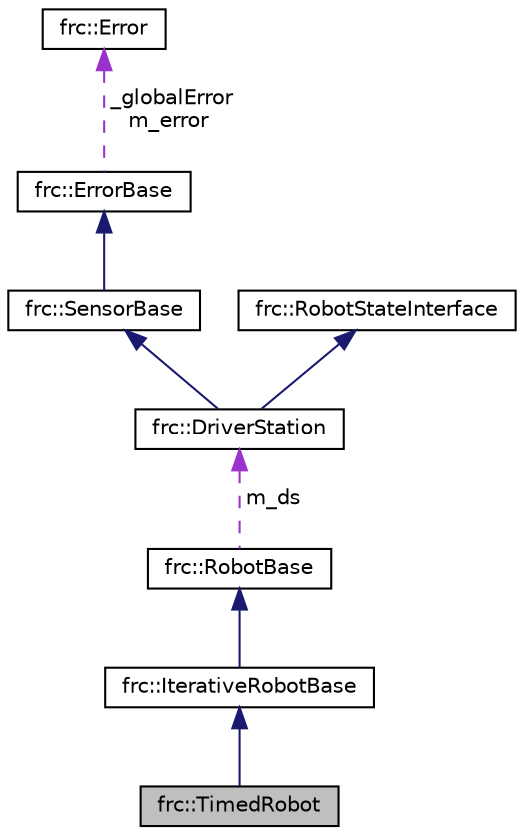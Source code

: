digraph "frc::TimedRobot"
{
  edge [fontname="Helvetica",fontsize="10",labelfontname="Helvetica",labelfontsize="10"];
  node [fontname="Helvetica",fontsize="10",shape=record];
  Node1 [label="frc::TimedRobot",height=0.2,width=0.4,color="black", fillcolor="grey75", style="filled", fontcolor="black"];
  Node2 -> Node1 [dir="back",color="midnightblue",fontsize="10",style="solid",fontname="Helvetica"];
  Node2 [label="frc::IterativeRobotBase",height=0.2,width=0.4,color="black", fillcolor="white", style="filled",URL="$classfrc_1_1IterativeRobotBase.html",tooltip="IterativeRobotBase implements a specific type of robot program framework, extending the RobotBase cla..."];
  Node3 -> Node2 [dir="back",color="midnightblue",fontsize="10",style="solid",fontname="Helvetica"];
  Node3 [label="frc::RobotBase",height=0.2,width=0.4,color="black", fillcolor="white", style="filled",URL="$classfrc_1_1RobotBase.html",tooltip="Implement a Robot Program framework. "];
  Node4 -> Node3 [dir="back",color="darkorchid3",fontsize="10",style="dashed",label=" m_ds" ,fontname="Helvetica"];
  Node4 [label="frc::DriverStation",height=0.2,width=0.4,color="black", fillcolor="white", style="filled",URL="$classfrc_1_1DriverStation.html",tooltip="Provide access to the network communication data to / from the Driver Station. "];
  Node5 -> Node4 [dir="back",color="midnightblue",fontsize="10",style="solid",fontname="Helvetica"];
  Node5 [label="frc::SensorBase",height=0.2,width=0.4,color="black", fillcolor="white", style="filled",URL="$classfrc_1_1SensorBase.html",tooltip="Base class for all sensors. "];
  Node6 -> Node5 [dir="back",color="midnightblue",fontsize="10",style="solid",fontname="Helvetica"];
  Node6 [label="frc::ErrorBase",height=0.2,width=0.4,color="black", fillcolor="white", style="filled",URL="$classfrc_1_1ErrorBase.html",tooltip="Base class for most objects. "];
  Node7 -> Node6 [dir="back",color="darkorchid3",fontsize="10",style="dashed",label=" _globalError\nm_error" ,fontname="Helvetica"];
  Node7 [label="frc::Error",height=0.2,width=0.4,color="black", fillcolor="white", style="filled",URL="$classfrc_1_1Error.html",tooltip="Error object represents a library error. "];
  Node8 -> Node4 [dir="back",color="midnightblue",fontsize="10",style="solid",fontname="Helvetica"];
  Node8 [label="frc::RobotStateInterface",height=0.2,width=0.4,color="black", fillcolor="white", style="filled",URL="$classfrc_1_1RobotStateInterface.html"];
}
